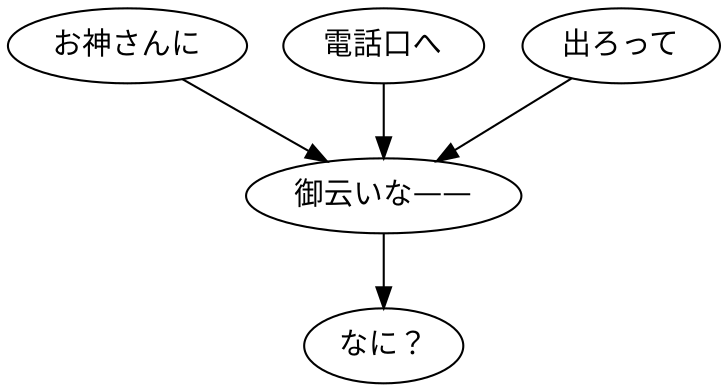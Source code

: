 digraph graph1884 {
	node0 [label="お神さんに"];
	node1 [label="電話口へ"];
	node2 [label="出ろって"];
	node3 [label="御云いな——"];
	node4 [label="なに？"];
	node0 -> node3;
	node1 -> node3;
	node2 -> node3;
	node3 -> node4;
}

